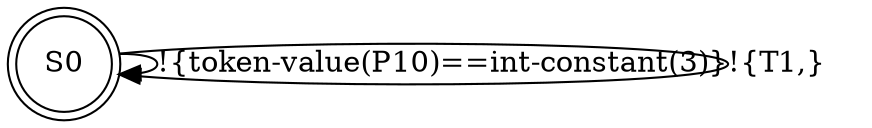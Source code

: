 digraph BA {
	S0 [shape=doublecircle]

	S0->S0 [label="!{token-value(P10)==int-constant(3)}"]
	S0->S0 [label="!{T1,}"]
}
